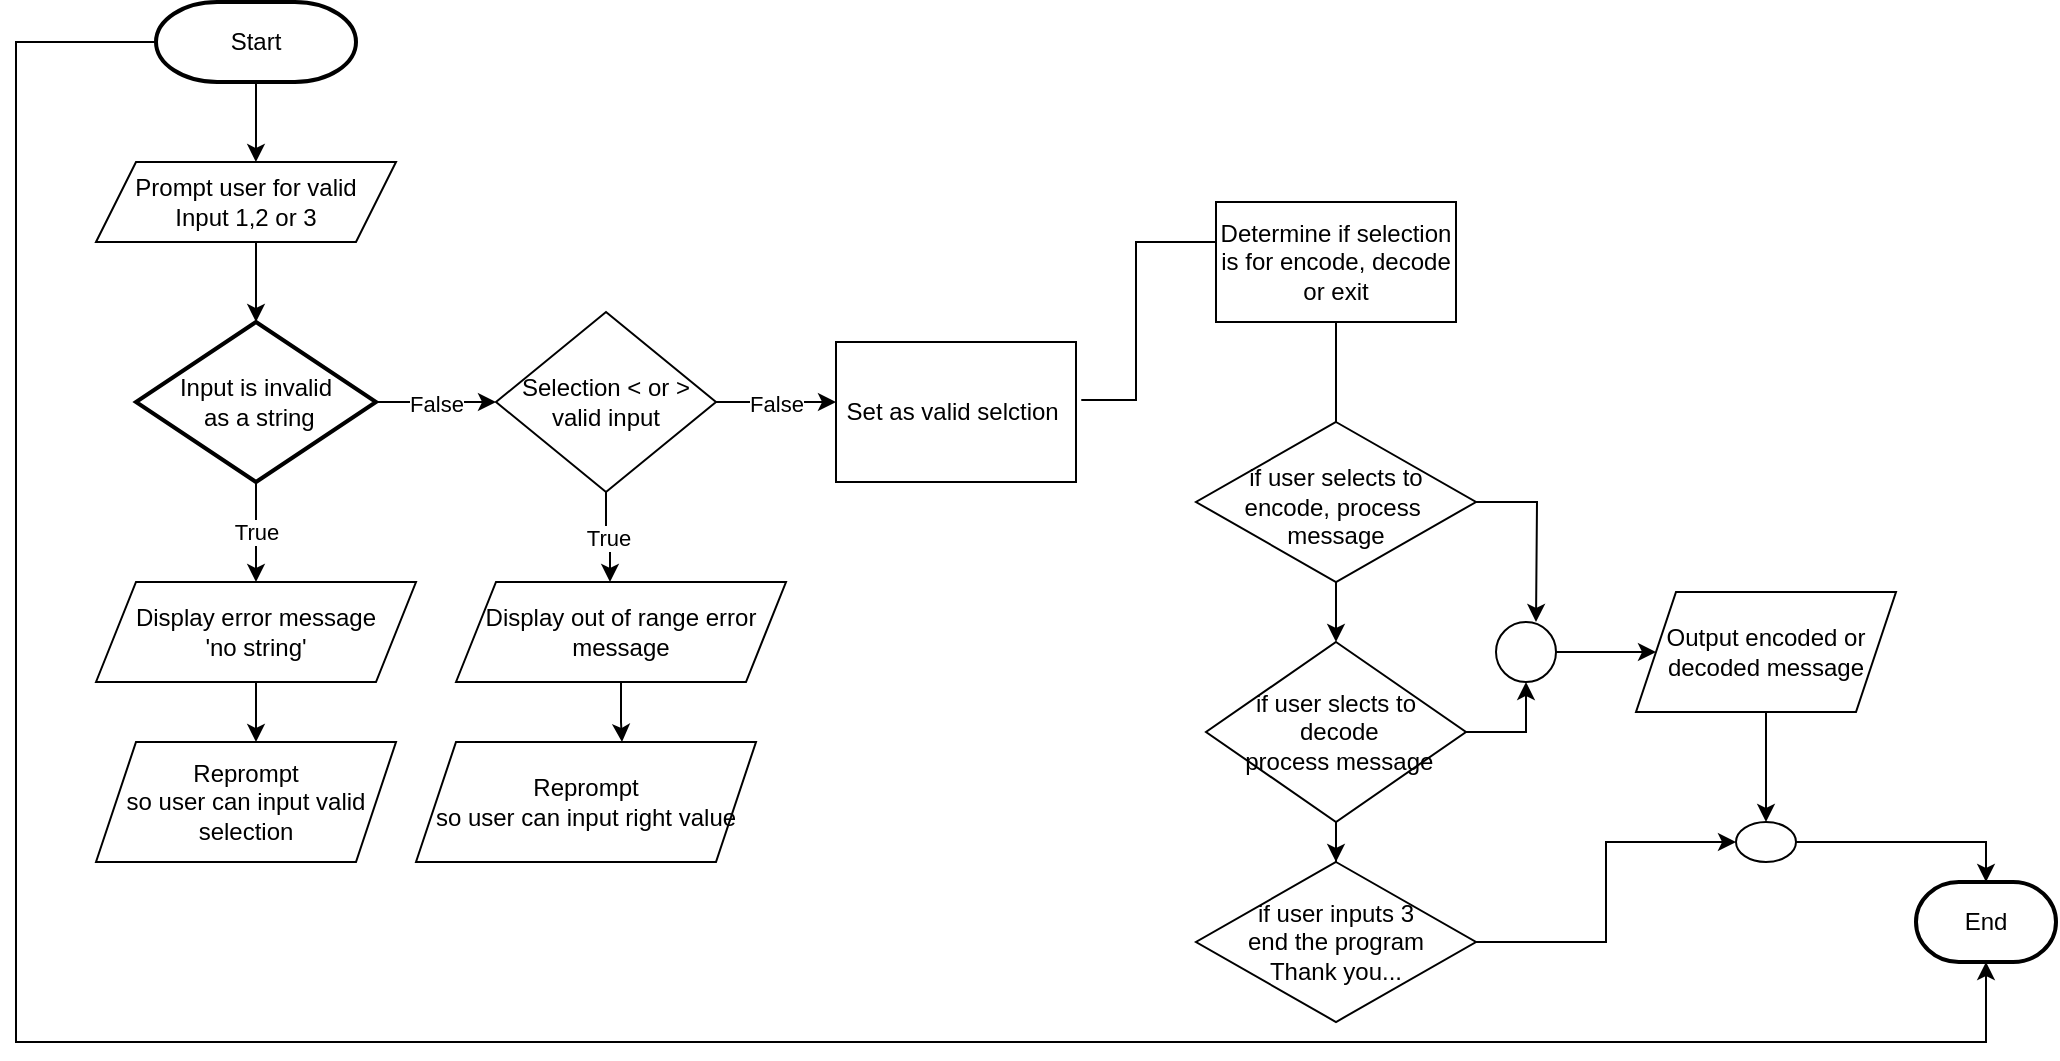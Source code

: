 <mxfile version="15.8.7" type="device"><diagram id="C5RBs43oDa-KdzZeNtuy" name="Page-1"><mxGraphModel dx="782" dy="539" grid="1" gridSize="10" guides="1" tooltips="1" connect="1" arrows="1" fold="1" page="1" pageScale="1" pageWidth="827" pageHeight="1169" math="0" shadow="0"><root><mxCell id="WIyWlLk6GJQsqaUBKTNV-0"/><mxCell id="WIyWlLk6GJQsqaUBKTNV-1" parent="WIyWlLk6GJQsqaUBKTNV-0"/><mxCell id="zckWCYfW2v97zxBfHyGi-4" value="" style="edgeStyle=orthogonalEdgeStyle;rounded=0;orthogonalLoop=1;jettySize=auto;html=1;entryX=0.533;entryY=0;entryDx=0;entryDy=0;entryPerimeter=0;" parent="WIyWlLk6GJQsqaUBKTNV-1" source="zckWCYfW2v97zxBfHyGi-0" target="zckWCYfW2v97zxBfHyGi-3" edge="1"><mxGeometry relative="1" as="geometry"><Array as="points"><mxPoint x="160" y="110"/><mxPoint x="160" y="110"/></Array></mxGeometry></mxCell><mxCell id="zckWCYfW2v97zxBfHyGi-0" value="Start" style="strokeWidth=2;html=1;shape=mxgraph.flowchart.terminator;whiteSpace=wrap;" parent="WIyWlLk6GJQsqaUBKTNV-1" vertex="1"><mxGeometry x="110" y="40" width="100" height="40" as="geometry"/></mxCell><mxCell id="zckWCYfW2v97zxBfHyGi-7" value="" style="edgeStyle=orthogonalEdgeStyle;rounded=0;orthogonalLoop=1;jettySize=auto;html=1;" parent="WIyWlLk6GJQsqaUBKTNV-1" source="zckWCYfW2v97zxBfHyGi-3" target="zckWCYfW2v97zxBfHyGi-6" edge="1"><mxGeometry relative="1" as="geometry"><Array as="points"><mxPoint x="160" y="170"/><mxPoint x="160" y="170"/></Array></mxGeometry></mxCell><mxCell id="zckWCYfW2v97zxBfHyGi-3" value="Prompt user for valid&lt;br&gt;Input 1,2 or 3" style="shape=parallelogram;perimeter=parallelogramPerimeter;whiteSpace=wrap;html=1;fixedSize=1;" parent="WIyWlLk6GJQsqaUBKTNV-1" vertex="1"><mxGeometry x="80" y="120" width="150" height="40" as="geometry"/></mxCell><mxCell id="zckWCYfW2v97zxBfHyGi-5" style="edgeStyle=orthogonalEdgeStyle;rounded=0;orthogonalLoop=1;jettySize=auto;html=1;exitX=0.5;exitY=1;exitDx=0;exitDy=0;" parent="WIyWlLk6GJQsqaUBKTNV-1" source="zckWCYfW2v97zxBfHyGi-3" target="zckWCYfW2v97zxBfHyGi-3" edge="1"><mxGeometry relative="1" as="geometry"/></mxCell><mxCell id="zckWCYfW2v97zxBfHyGi-8" style="edgeStyle=orthogonalEdgeStyle;rounded=0;orthogonalLoop=1;jettySize=auto;html=1;exitX=0.5;exitY=0;exitDx=0;exitDy=0;exitPerimeter=0;" parent="WIyWlLk6GJQsqaUBKTNV-1" source="zckWCYfW2v97zxBfHyGi-6" edge="1"><mxGeometry relative="1" as="geometry"><mxPoint x="160" y="200" as="targetPoint"/></mxGeometry></mxCell><mxCell id="zckWCYfW2v97zxBfHyGi-6" value="Input is invalid&lt;br&gt;&amp;nbsp;as a string" style="strokeWidth=2;html=1;shape=mxgraph.flowchart.decision;whiteSpace=wrap;" parent="WIyWlLk6GJQsqaUBKTNV-1" vertex="1"><mxGeometry x="100" y="200" width="120" height="80" as="geometry"/></mxCell><mxCell id="zckWCYfW2v97zxBfHyGi-13" value="" style="endArrow=classic;html=1;rounded=0;edgeStyle=orthogonalEdgeStyle;exitX=0.5;exitY=1;exitDx=0;exitDy=0;exitPerimeter=0;entryX=0.5;entryY=0;entryDx=0;entryDy=0;" parent="WIyWlLk6GJQsqaUBKTNV-1" source="zckWCYfW2v97zxBfHyGi-6" target="zckWCYfW2v97zxBfHyGi-18" edge="1"><mxGeometry relative="1" as="geometry"><mxPoint x="160" y="290" as="sourcePoint"/><mxPoint x="160" y="320" as="targetPoint"/><Array as="points"/></mxGeometry></mxCell><mxCell id="zckWCYfW2v97zxBfHyGi-14" value="True" style="edgeLabel;resizable=0;html=1;align=center;verticalAlign=middle;" parent="zckWCYfW2v97zxBfHyGi-13" connectable="0" vertex="1"><mxGeometry relative="1" as="geometry"/></mxCell><mxCell id="0SPrgaeBnBD1E7C9tBBF-1" value="" style="edgeStyle=orthogonalEdgeStyle;rounded=0;orthogonalLoop=1;jettySize=auto;html=1;" edge="1" parent="WIyWlLk6GJQsqaUBKTNV-1" source="zckWCYfW2v97zxBfHyGi-18" target="0SPrgaeBnBD1E7C9tBBF-0"><mxGeometry relative="1" as="geometry"><Array as="points"><mxPoint x="160" y="400"/><mxPoint x="160" y="400"/></Array></mxGeometry></mxCell><mxCell id="zckWCYfW2v97zxBfHyGi-18" value="Display error message&lt;br&gt;'no string'" style="shape=parallelogram;perimeter=parallelogramPerimeter;whiteSpace=wrap;html=1;fixedSize=1;" parent="WIyWlLk6GJQsqaUBKTNV-1" vertex="1"><mxGeometry x="80" y="330" width="160" height="50" as="geometry"/></mxCell><mxCell id="zckWCYfW2v97zxBfHyGi-21" value="" style="endArrow=classic;html=1;rounded=0;edgeStyle=orthogonalEdgeStyle;exitX=1;exitY=0.5;exitDx=0;exitDy=0;exitPerimeter=0;" parent="WIyWlLk6GJQsqaUBKTNV-1" source="zckWCYfW2v97zxBfHyGi-6" edge="1"><mxGeometry relative="1" as="geometry"><mxPoint x="310" y="240" as="sourcePoint"/><mxPoint x="280" y="240" as="targetPoint"/></mxGeometry></mxCell><mxCell id="zckWCYfW2v97zxBfHyGi-22" value="False" style="edgeLabel;resizable=0;html=1;align=center;verticalAlign=middle;" parent="zckWCYfW2v97zxBfHyGi-21" connectable="0" vertex="1"><mxGeometry relative="1" as="geometry"/></mxCell><mxCell id="zckWCYfW2v97zxBfHyGi-24" value="Selection &amp;lt; or &amp;gt; valid input" style="rhombus;whiteSpace=wrap;html=1;" parent="WIyWlLk6GJQsqaUBKTNV-1" vertex="1"><mxGeometry x="280" y="195" width="110" height="90" as="geometry"/></mxCell><mxCell id="zckWCYfW2v97zxBfHyGi-25" value="" style="endArrow=classic;html=1;rounded=0;edgeStyle=orthogonalEdgeStyle;exitX=0.5;exitY=1;exitDx=0;exitDy=0;" parent="WIyWlLk6GJQsqaUBKTNV-1" source="zckWCYfW2v97zxBfHyGi-24" target="zckWCYfW2v97zxBfHyGi-28" edge="1"><mxGeometry relative="1" as="geometry"><mxPoint x="310" y="210" as="sourcePoint"/><mxPoint x="350" y="320" as="targetPoint"/><Array as="points"><mxPoint x="335" y="308"/><mxPoint x="337" y="308"/></Array></mxGeometry></mxCell><mxCell id="zckWCYfW2v97zxBfHyGi-26" value="True" style="edgeLabel;resizable=0;html=1;align=center;verticalAlign=middle;" parent="zckWCYfW2v97zxBfHyGi-25" connectable="0" vertex="1"><mxGeometry relative="1" as="geometry"/></mxCell><mxCell id="0SPrgaeBnBD1E7C9tBBF-3" value="" style="edgeStyle=orthogonalEdgeStyle;rounded=0;orthogonalLoop=1;jettySize=auto;html=1;" edge="1" parent="WIyWlLk6GJQsqaUBKTNV-1" source="zckWCYfW2v97zxBfHyGi-28" target="0SPrgaeBnBD1E7C9tBBF-2"><mxGeometry relative="1" as="geometry"><Array as="points"><mxPoint x="343" y="400"/><mxPoint x="343" y="400"/></Array></mxGeometry></mxCell><mxCell id="zckWCYfW2v97zxBfHyGi-28" value="Display out of range error message" style="shape=parallelogram;perimeter=parallelogramPerimeter;whiteSpace=wrap;html=1;fixedSize=1;" parent="WIyWlLk6GJQsqaUBKTNV-1" vertex="1"><mxGeometry x="260" y="330" width="165" height="50" as="geometry"/></mxCell><mxCell id="zckWCYfW2v97zxBfHyGi-30" value="" style="endArrow=classic;html=1;rounded=0;edgeStyle=orthogonalEdgeStyle;" parent="WIyWlLk6GJQsqaUBKTNV-1" source="zckWCYfW2v97zxBfHyGi-24" edge="1"><mxGeometry relative="1" as="geometry"><mxPoint x="400" y="240" as="sourcePoint"/><mxPoint x="450" y="240" as="targetPoint"/></mxGeometry></mxCell><mxCell id="zckWCYfW2v97zxBfHyGi-31" value="False" style="edgeLabel;resizable=0;html=1;align=center;verticalAlign=middle;" parent="zckWCYfW2v97zxBfHyGi-30" connectable="0" vertex="1"><mxGeometry relative="1" as="geometry"/></mxCell><mxCell id="zckWCYfW2v97zxBfHyGi-35" value="&lt;span&gt;Set as valid selction&amp;nbsp;&lt;/span&gt;" style="rounded=0;whiteSpace=wrap;html=1;" parent="WIyWlLk6GJQsqaUBKTNV-1" vertex="1"><mxGeometry x="450" y="210" width="120" height="70" as="geometry"/></mxCell><mxCell id="zckWCYfW2v97zxBfHyGi-37" value="" style="endArrow=none;html=1;rounded=0;edgeStyle=orthogonalEdgeStyle;exitX=1.022;exitY=0.414;exitDx=0;exitDy=0;exitPerimeter=0;" parent="WIyWlLk6GJQsqaUBKTNV-1" source="zckWCYfW2v97zxBfHyGi-35" edge="1"><mxGeometry width="50" height="50" relative="1" as="geometry"><mxPoint x="580" y="240" as="sourcePoint"/><mxPoint x="640" y="160" as="targetPoint"/><Array as="points"><mxPoint x="600" y="239"/><mxPoint x="600" y="160"/></Array></mxGeometry></mxCell><mxCell id="zckWCYfW2v97zxBfHyGi-38" value="" style="endArrow=classic;html=1;rounded=0;edgeStyle=orthogonalEdgeStyle;" parent="WIyWlLk6GJQsqaUBKTNV-1" edge="1"><mxGeometry relative="1" as="geometry"><mxPoint x="640" y="160" as="sourcePoint"/><mxPoint x="720" y="160" as="targetPoint"/></mxGeometry></mxCell><mxCell id="zckWCYfW2v97zxBfHyGi-61" value="" style="edgeStyle=orthogonalEdgeStyle;rounded=0;orthogonalLoop=1;jettySize=auto;html=1;" parent="WIyWlLk6GJQsqaUBKTNV-1" source="zckWCYfW2v97zxBfHyGi-41" target="zckWCYfW2v97zxBfHyGi-60" edge="1"><mxGeometry relative="1" as="geometry"><Array as="points"><mxPoint x="700" y="330"/><mxPoint x="700" y="330"/></Array></mxGeometry></mxCell><mxCell id="zckWCYfW2v97zxBfHyGi-41" value="Determine if selection is for encode, decode or exit" style="rounded=0;whiteSpace=wrap;html=1;" parent="WIyWlLk6GJQsqaUBKTNV-1" vertex="1"><mxGeometry x="640" y="140" width="120" height="60" as="geometry"/></mxCell><mxCell id="zckWCYfW2v97zxBfHyGi-83" style="edgeStyle=orthogonalEdgeStyle;rounded=0;orthogonalLoop=1;jettySize=auto;html=1;entryX=0.5;entryY=1;entryDx=0;entryDy=0;entryPerimeter=0;" parent="WIyWlLk6GJQsqaUBKTNV-1" source="zckWCYfW2v97zxBfHyGi-60" target="zckWCYfW2v97zxBfHyGi-68" edge="1"><mxGeometry relative="1" as="geometry"/></mxCell><mxCell id="0SPrgaeBnBD1E7C9tBBF-5" value="" style="edgeStyle=orthogonalEdgeStyle;rounded=0;orthogonalLoop=1;jettySize=auto;html=1;" edge="1" parent="WIyWlLk6GJQsqaUBKTNV-1" source="zckWCYfW2v97zxBfHyGi-60" target="0SPrgaeBnBD1E7C9tBBF-4"><mxGeometry relative="1" as="geometry"/></mxCell><mxCell id="zckWCYfW2v97zxBfHyGi-60" value="if user slects to&lt;br&gt;&amp;nbsp;decode&lt;br&gt;&amp;nbsp;process message" style="rhombus;whiteSpace=wrap;html=1;rounded=0;" parent="WIyWlLk6GJQsqaUBKTNV-1" vertex="1"><mxGeometry x="635" y="360" width="130" height="90" as="geometry"/></mxCell><mxCell id="zckWCYfW2v97zxBfHyGi-76" style="edgeStyle=orthogonalEdgeStyle;rounded=0;orthogonalLoop=1;jettySize=auto;html=1;" parent="WIyWlLk6GJQsqaUBKTNV-1" source="zckWCYfW2v97zxBfHyGi-58" edge="1"><mxGeometry relative="1" as="geometry"><mxPoint x="800" y="350" as="targetPoint"/></mxGeometry></mxCell><mxCell id="zckWCYfW2v97zxBfHyGi-58" value="&lt;br&gt;if user selects to&lt;br&gt;encode, process&amp;nbsp;&lt;br&gt;message" style="rhombus;whiteSpace=wrap;html=1;verticalAlign=top;" parent="WIyWlLk6GJQsqaUBKTNV-1" vertex="1"><mxGeometry x="630" y="250" width="140" height="80" as="geometry"/></mxCell><mxCell id="zckWCYfW2v97zxBfHyGi-79" value="" style="edgeStyle=orthogonalEdgeStyle;rounded=0;orthogonalLoop=1;jettySize=auto;html=1;" parent="WIyWlLk6GJQsqaUBKTNV-1" source="zckWCYfW2v97zxBfHyGi-68" target="zckWCYfW2v97zxBfHyGi-74" edge="1"><mxGeometry relative="1" as="geometry"><Array as="points"><mxPoint x="850" y="365"/><mxPoint x="850" y="365"/></Array></mxGeometry></mxCell><mxCell id="zckWCYfW2v97zxBfHyGi-68" value="" style="verticalLabelPosition=bottom;verticalAlign=top;html=1;shape=mxgraph.flowchart.on-page_reference;" parent="WIyWlLk6GJQsqaUBKTNV-1" vertex="1"><mxGeometry x="780" y="350" width="30" height="30" as="geometry"/></mxCell><mxCell id="zckWCYfW2v97zxBfHyGi-73" style="edgeStyle=orthogonalEdgeStyle;rounded=0;orthogonalLoop=1;jettySize=auto;html=1;entryX=0.5;entryY=1;entryDx=0;entryDy=0;entryPerimeter=0;" parent="WIyWlLk6GJQsqaUBKTNV-1" target="zckWCYfW2v97zxBfHyGi-90" edge="1"><mxGeometry relative="1" as="geometry"><mxPoint x="930" y="530" as="targetPoint"/><mxPoint x="40" y="500" as="sourcePoint"/><Array as="points"><mxPoint x="40" y="560"/><mxPoint x="1025" y="560"/></Array></mxGeometry></mxCell><mxCell id="0SPrgaeBnBD1E7C9tBBF-6" style="edgeStyle=orthogonalEdgeStyle;rounded=0;orthogonalLoop=1;jettySize=auto;html=1;" edge="1" parent="WIyWlLk6GJQsqaUBKTNV-1" source="zckWCYfW2v97zxBfHyGi-74"><mxGeometry relative="1" as="geometry"><mxPoint x="915" y="450" as="targetPoint"/></mxGeometry></mxCell><mxCell id="zckWCYfW2v97zxBfHyGi-74" value="Output encoded or decoded message" style="shape=parallelogram;perimeter=parallelogramPerimeter;whiteSpace=wrap;html=1;fixedSize=1;rounded=0;" parent="WIyWlLk6GJQsqaUBKTNV-1" vertex="1"><mxGeometry x="850" y="335" width="130" height="60" as="geometry"/></mxCell><mxCell id="zckWCYfW2v97zxBfHyGi-81" value="" style="endArrow=none;html=1;rounded=0;edgeStyle=orthogonalEdgeStyle;entryX=0;entryY=0.5;entryDx=0;entryDy=0;entryPerimeter=0;" parent="WIyWlLk6GJQsqaUBKTNV-1" target="zckWCYfW2v97zxBfHyGi-0" edge="1"><mxGeometry width="50" height="50" relative="1" as="geometry"><mxPoint x="40" y="500" as="sourcePoint"/><mxPoint x="100" y="50" as="targetPoint"/><Array as="points"><mxPoint x="40" y="60"/></Array></mxGeometry></mxCell><mxCell id="0SPrgaeBnBD1E7C9tBBF-7" value="" style="edgeStyle=orthogonalEdgeStyle;rounded=0;orthogonalLoop=1;jettySize=auto;html=1;" edge="1" parent="WIyWlLk6GJQsqaUBKTNV-1" source="zckWCYfW2v97zxBfHyGi-84" target="zckWCYfW2v97zxBfHyGi-90"><mxGeometry relative="1" as="geometry"/></mxCell><mxCell id="zckWCYfW2v97zxBfHyGi-84" value="" style="verticalLabelPosition=bottom;verticalAlign=top;html=1;shape=mxgraph.flowchart.on-page_reference;" parent="WIyWlLk6GJQsqaUBKTNV-1" vertex="1"><mxGeometry x="900" y="450" width="30" height="20" as="geometry"/></mxCell><mxCell id="zckWCYfW2v97zxBfHyGi-90" value="End" style="strokeWidth=2;html=1;shape=mxgraph.flowchart.terminator;whiteSpace=wrap;" parent="WIyWlLk6GJQsqaUBKTNV-1" vertex="1"><mxGeometry x="990" y="480" width="70" height="40" as="geometry"/></mxCell><mxCell id="0SPrgaeBnBD1E7C9tBBF-0" value="Reprompt &lt;br&gt;so user can input valid selection" style="shape=parallelogram;perimeter=parallelogramPerimeter;whiteSpace=wrap;html=1;fixedSize=1;" vertex="1" parent="WIyWlLk6GJQsqaUBKTNV-1"><mxGeometry x="80" y="410" width="150" height="60" as="geometry"/></mxCell><mxCell id="0SPrgaeBnBD1E7C9tBBF-2" value="Reprompt &lt;br&gt;so user can input right value" style="shape=parallelogram;perimeter=parallelogramPerimeter;whiteSpace=wrap;html=1;fixedSize=1;" vertex="1" parent="WIyWlLk6GJQsqaUBKTNV-1"><mxGeometry x="240" y="410" width="170" height="60" as="geometry"/></mxCell><mxCell id="0SPrgaeBnBD1E7C9tBBF-8" style="edgeStyle=orthogonalEdgeStyle;rounded=0;orthogonalLoop=1;jettySize=auto;html=1;entryX=0;entryY=0.5;entryDx=0;entryDy=0;entryPerimeter=0;" edge="1" parent="WIyWlLk6GJQsqaUBKTNV-1" source="0SPrgaeBnBD1E7C9tBBF-4" target="zckWCYfW2v97zxBfHyGi-84"><mxGeometry relative="1" as="geometry"/></mxCell><mxCell id="0SPrgaeBnBD1E7C9tBBF-4" value="&lt;span&gt;if user inputs 3&lt;/span&gt;&lt;br&gt;&lt;span&gt;end the program&lt;/span&gt;&lt;br&gt;&lt;span&gt;Thank you...&lt;/span&gt;" style="rhombus;whiteSpace=wrap;html=1;rounded=0;" vertex="1" parent="WIyWlLk6GJQsqaUBKTNV-1"><mxGeometry x="630" y="470" width="140" height="80" as="geometry"/></mxCell></root></mxGraphModel></diagram></mxfile>